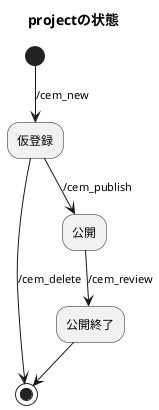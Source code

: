 @startuml
title projectの状態
(*)  --> [/cem_new]"仮登録"
"仮登録" --> [/cem_delete](*)
"仮登録" --> [/cem_publish]"公開"
"公開" --> [/cem_review]"公開終了"
-->(*)
@enduml
